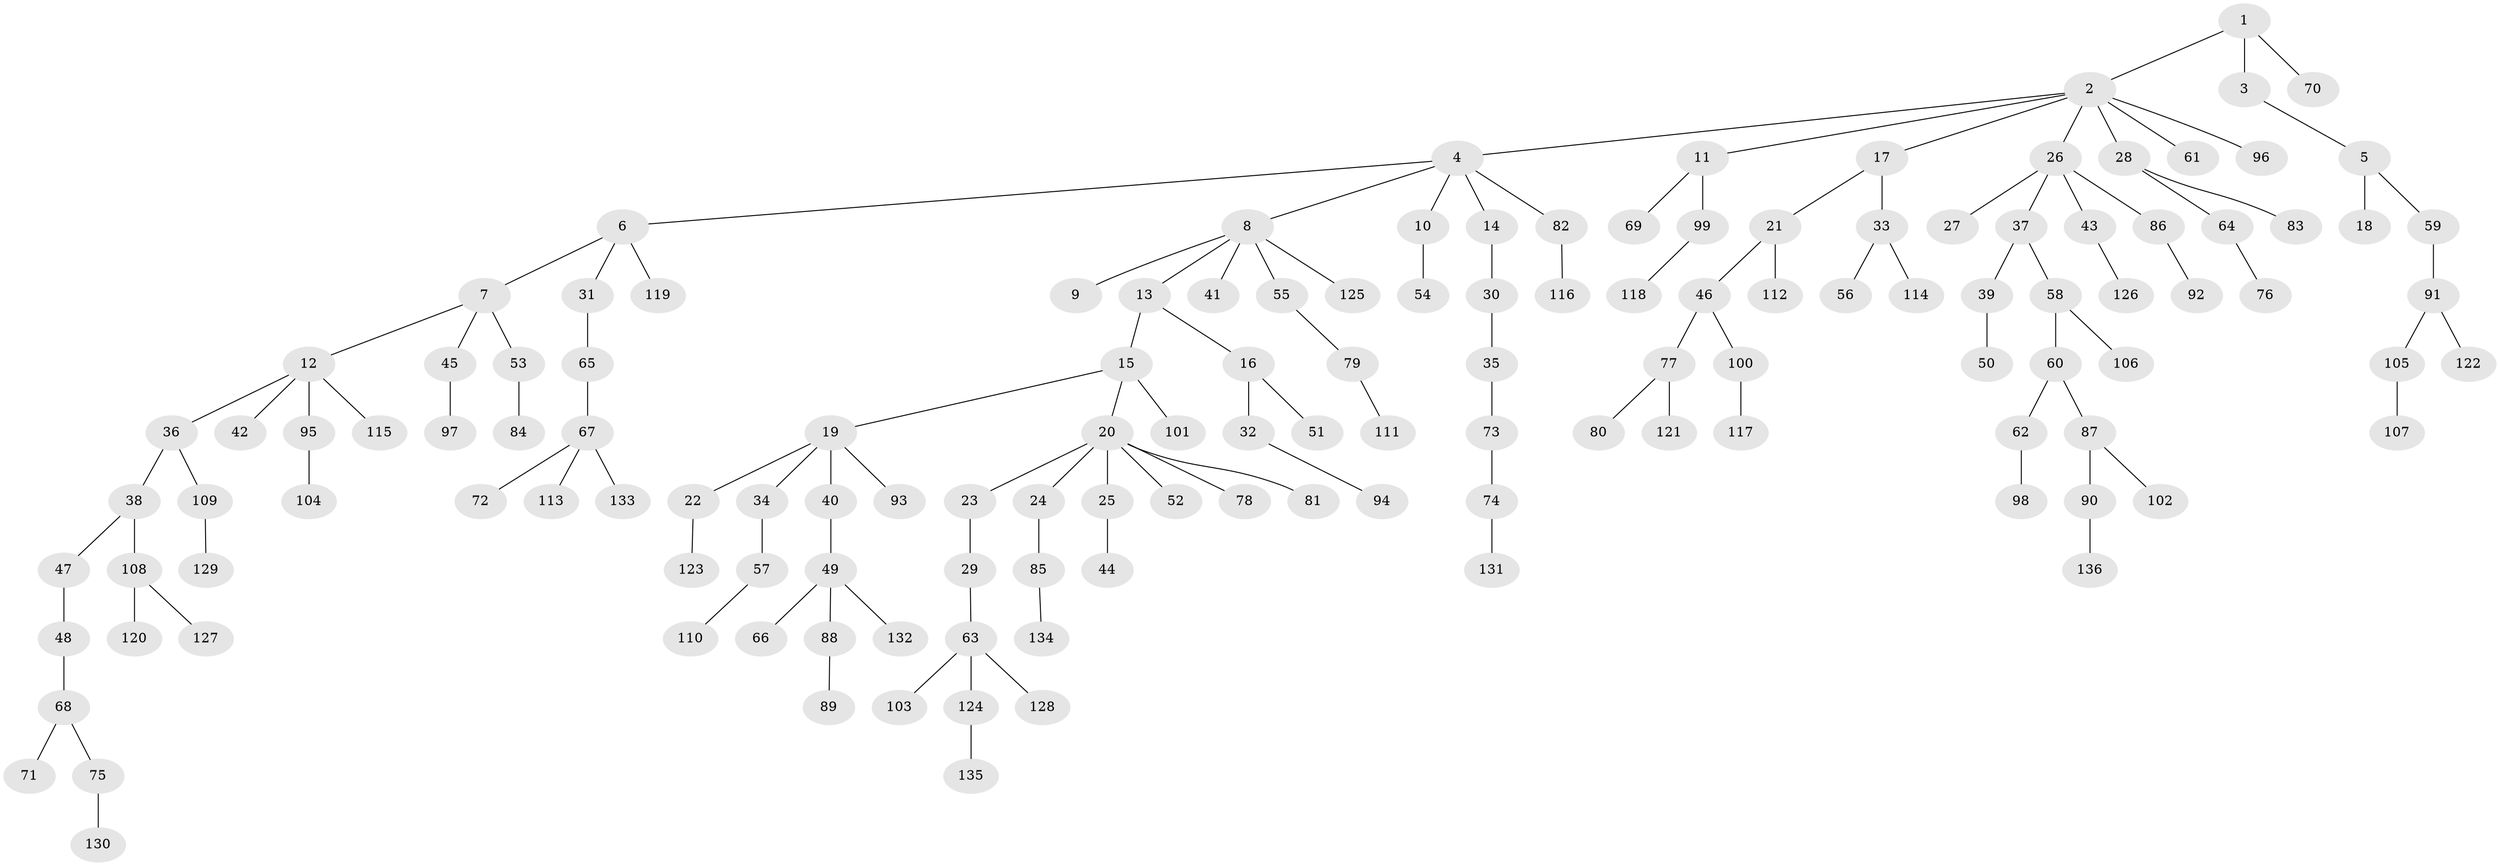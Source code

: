 // Generated by graph-tools (version 1.1) at 2025/26/03/09/25 03:26:33]
// undirected, 136 vertices, 135 edges
graph export_dot {
graph [start="1"]
  node [color=gray90,style=filled];
  1;
  2;
  3;
  4;
  5;
  6;
  7;
  8;
  9;
  10;
  11;
  12;
  13;
  14;
  15;
  16;
  17;
  18;
  19;
  20;
  21;
  22;
  23;
  24;
  25;
  26;
  27;
  28;
  29;
  30;
  31;
  32;
  33;
  34;
  35;
  36;
  37;
  38;
  39;
  40;
  41;
  42;
  43;
  44;
  45;
  46;
  47;
  48;
  49;
  50;
  51;
  52;
  53;
  54;
  55;
  56;
  57;
  58;
  59;
  60;
  61;
  62;
  63;
  64;
  65;
  66;
  67;
  68;
  69;
  70;
  71;
  72;
  73;
  74;
  75;
  76;
  77;
  78;
  79;
  80;
  81;
  82;
  83;
  84;
  85;
  86;
  87;
  88;
  89;
  90;
  91;
  92;
  93;
  94;
  95;
  96;
  97;
  98;
  99;
  100;
  101;
  102;
  103;
  104;
  105;
  106;
  107;
  108;
  109;
  110;
  111;
  112;
  113;
  114;
  115;
  116;
  117;
  118;
  119;
  120;
  121;
  122;
  123;
  124;
  125;
  126;
  127;
  128;
  129;
  130;
  131;
  132;
  133;
  134;
  135;
  136;
  1 -- 2;
  1 -- 3;
  1 -- 70;
  2 -- 4;
  2 -- 11;
  2 -- 17;
  2 -- 26;
  2 -- 28;
  2 -- 61;
  2 -- 96;
  3 -- 5;
  4 -- 6;
  4 -- 8;
  4 -- 10;
  4 -- 14;
  4 -- 82;
  5 -- 18;
  5 -- 59;
  6 -- 7;
  6 -- 31;
  6 -- 119;
  7 -- 12;
  7 -- 45;
  7 -- 53;
  8 -- 9;
  8 -- 13;
  8 -- 41;
  8 -- 55;
  8 -- 125;
  10 -- 54;
  11 -- 69;
  11 -- 99;
  12 -- 36;
  12 -- 42;
  12 -- 95;
  12 -- 115;
  13 -- 15;
  13 -- 16;
  14 -- 30;
  15 -- 19;
  15 -- 20;
  15 -- 101;
  16 -- 32;
  16 -- 51;
  17 -- 21;
  17 -- 33;
  19 -- 22;
  19 -- 34;
  19 -- 40;
  19 -- 93;
  20 -- 23;
  20 -- 24;
  20 -- 25;
  20 -- 52;
  20 -- 78;
  20 -- 81;
  21 -- 46;
  21 -- 112;
  22 -- 123;
  23 -- 29;
  24 -- 85;
  25 -- 44;
  26 -- 27;
  26 -- 37;
  26 -- 43;
  26 -- 86;
  28 -- 64;
  28 -- 83;
  29 -- 63;
  30 -- 35;
  31 -- 65;
  32 -- 94;
  33 -- 56;
  33 -- 114;
  34 -- 57;
  35 -- 73;
  36 -- 38;
  36 -- 109;
  37 -- 39;
  37 -- 58;
  38 -- 47;
  38 -- 108;
  39 -- 50;
  40 -- 49;
  43 -- 126;
  45 -- 97;
  46 -- 77;
  46 -- 100;
  47 -- 48;
  48 -- 68;
  49 -- 66;
  49 -- 88;
  49 -- 132;
  53 -- 84;
  55 -- 79;
  57 -- 110;
  58 -- 60;
  58 -- 106;
  59 -- 91;
  60 -- 62;
  60 -- 87;
  62 -- 98;
  63 -- 103;
  63 -- 124;
  63 -- 128;
  64 -- 76;
  65 -- 67;
  67 -- 72;
  67 -- 113;
  67 -- 133;
  68 -- 71;
  68 -- 75;
  73 -- 74;
  74 -- 131;
  75 -- 130;
  77 -- 80;
  77 -- 121;
  79 -- 111;
  82 -- 116;
  85 -- 134;
  86 -- 92;
  87 -- 90;
  87 -- 102;
  88 -- 89;
  90 -- 136;
  91 -- 105;
  91 -- 122;
  95 -- 104;
  99 -- 118;
  100 -- 117;
  105 -- 107;
  108 -- 120;
  108 -- 127;
  109 -- 129;
  124 -- 135;
}
